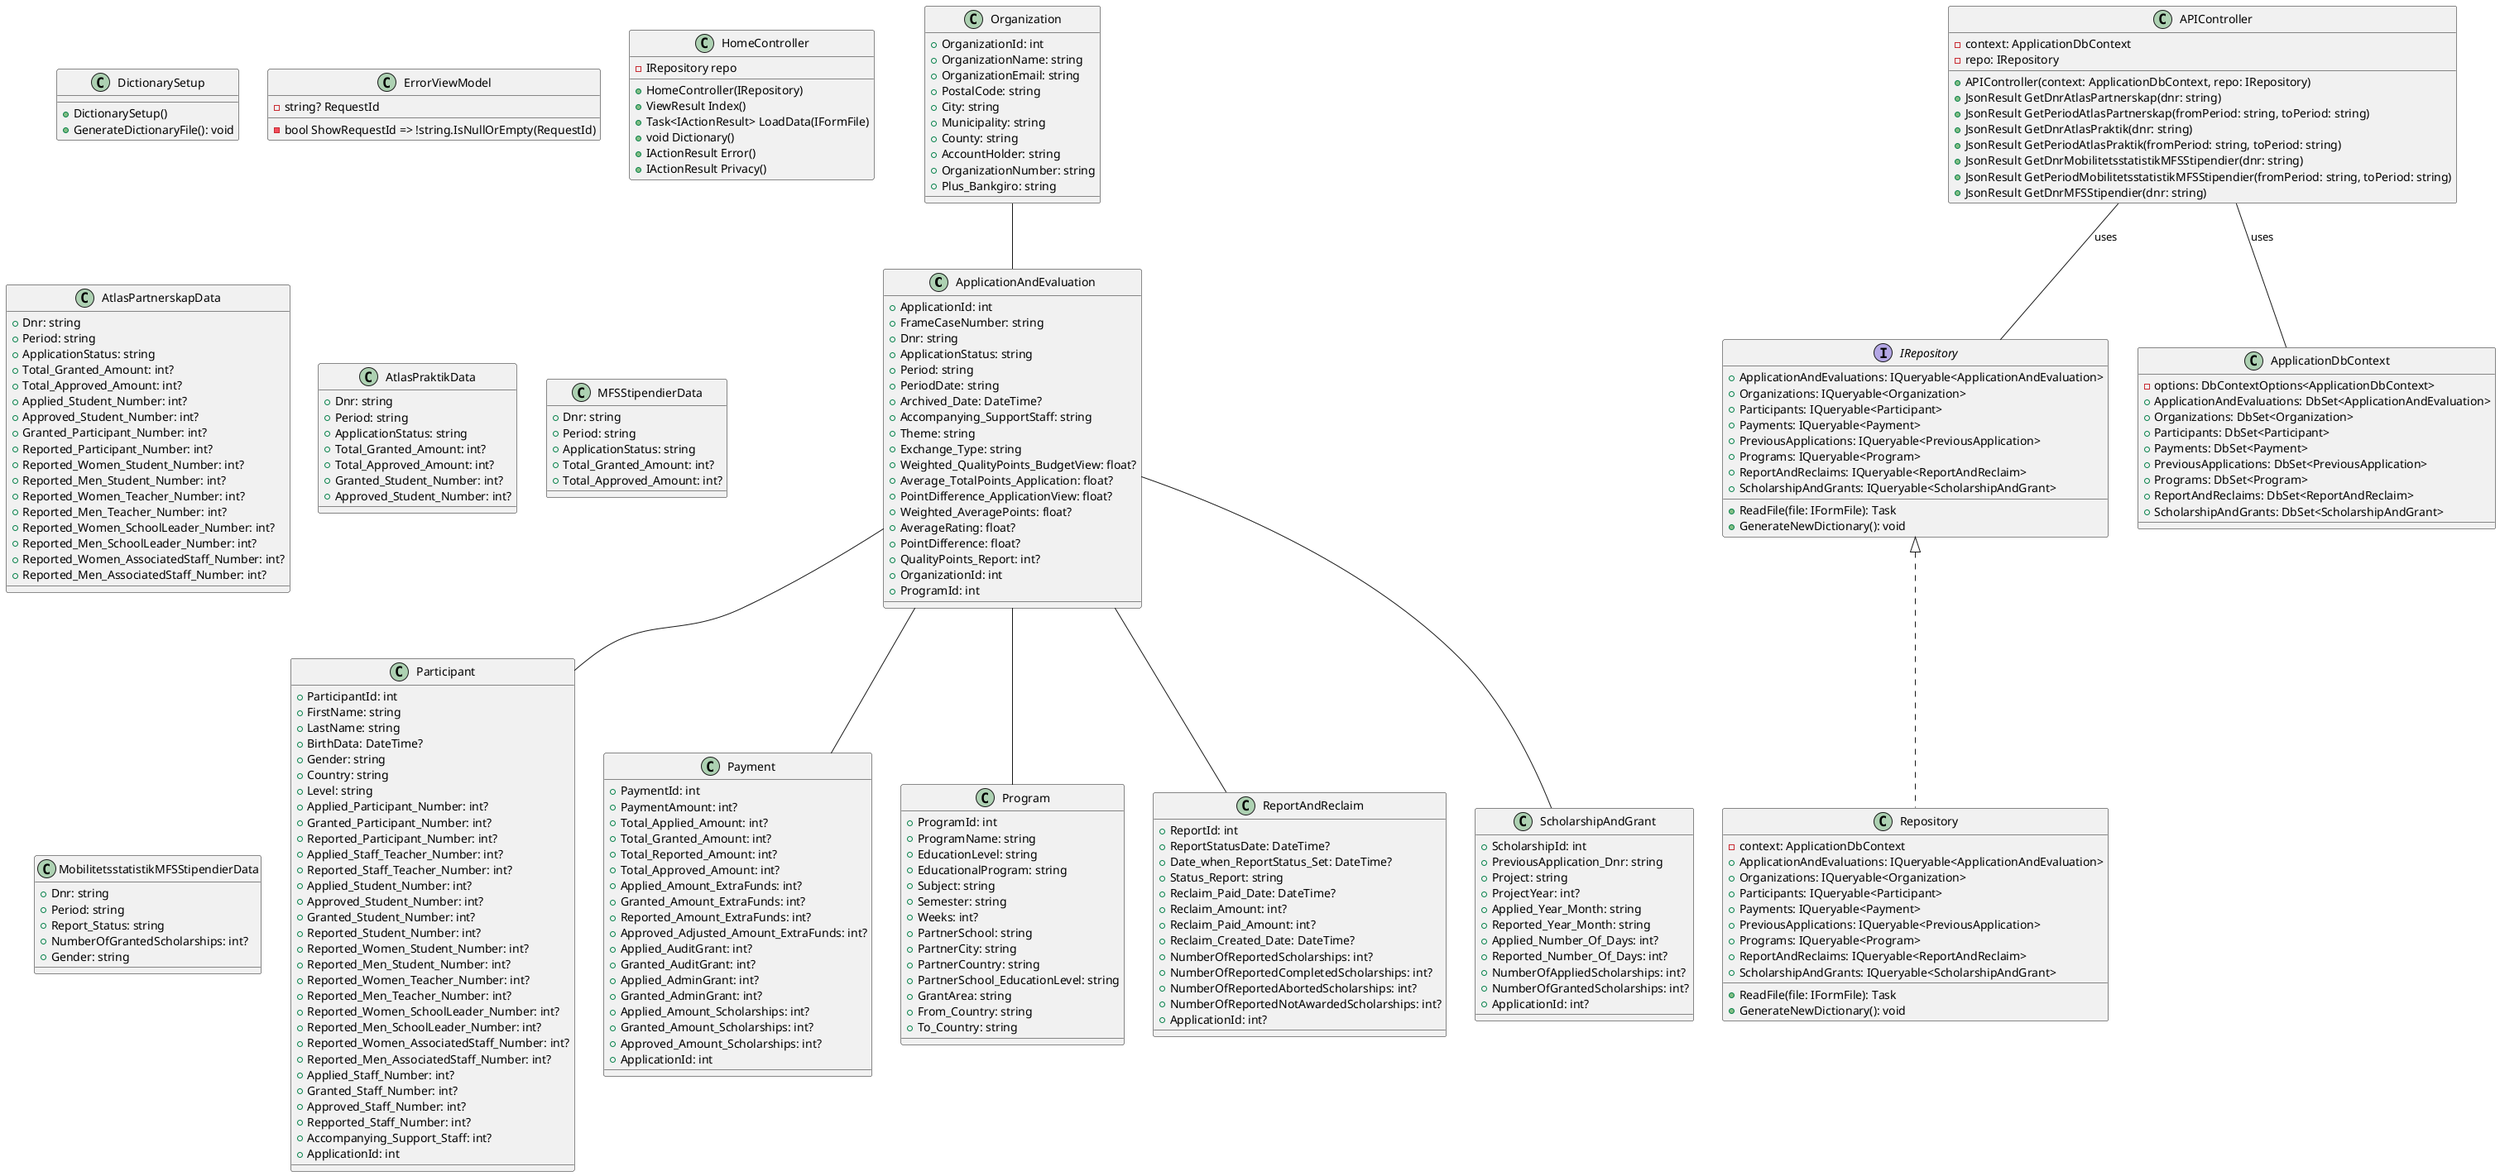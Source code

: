 @startuml
class ApplicationAndEvaluation {
    +ApplicationId: int
    +FrameCaseNumber: string
    +Dnr: string
    +ApplicationStatus: string
    +Period: string
    +PeriodDate: string
    +Archived_Date: DateTime?
    +Accompanying_SupportStaff: string
    +Theme: string
    +Exchange_Type: string
    +Weighted_QualityPoints_BudgetView: float?
    +Average_TotalPoints_Application: float?
    +PointDifference_ApplicationView: float?
    +Weighted_AveragePoints: float?
    +AverageRating: float?
    +PointDifference: float?
    +QualityPoints_Report: int?
    +OrganizationId: int
    +ProgramId: int
}

class Organization {
    +OrganizationId: int
    +OrganizationName: string
    +OrganizationEmail: string
    +PostalCode: string
    +City: string
    +Municipality: string
    +County: string
    +AccountHolder: string
    +OrganizationNumber: string
    +Plus_Bankgiro: string
}

class Participant {
    +ParticipantId: int
    +FirstName: string
    +LastName: string
    +BirthData: DateTime?
    +Gender: string
    +Country: string
    +Level: string
    +Applied_Participant_Number: int?
    +Granted_Participant_Number: int?
    +Reported_Participant_Number: int?
    +Applied_Staff_Teacher_Number: int?
    +Reported_Staff_Teacher_Number: int?
    +Applied_Student_Number: int?
    +Approved_Student_Number: int?
    +Granted_Student_Number: int?
    +Reported_Student_Number: int?
    +Reported_Women_Student_Number: int?
    +Reported_Men_Student_Number: int?
    +Reported_Women_Teacher_Number: int?
    +Reported_Men_Teacher_Number: int?
    +Reported_Women_SchoolLeader_Number: int?
    +Reported_Men_SchoolLeader_Number: int?
    +Reported_Women_AssociatedStaff_Number: int?
    +Reported_Men_AssociatedStaff_Number: int?
    +Applied_Staff_Number: int?
    +Granted_Staff_Number: int?
    +Approved_Staff_Number: int?
    +Repported_Staff_Number: int?
    +Accompanying_Support_Staff: int?
    +ApplicationId: int
}

class Payment {
    +PaymentId: int
    +PaymentAmount: int?
    +Total_Applied_Amount: int?
    +Total_Granted_Amount: int?
    +Total_Reported_Amount: int?
    +Total_Approved_Amount: int?
    +Applied_Amount_ExtraFunds: int?
    +Granted_Amount_ExtraFunds: int?
    +Reported_Amount_ExtraFunds: int?
    +Approved_Adjusted_Amount_ExtraFunds: int?
    +Applied_AuditGrant: int?
    +Granted_AuditGrant: int?
    +Applied_AdminGrant: int?
    +Granted_AdminGrant: int?
    +Applied_Amount_Scholarships: int?
    +Granted_Amount_Scholarships: int?
    +Approved_Amount_Scholarships: int?
    +ApplicationId: int
}

class Program {
    +ProgramId: int
    +ProgramName: string
    +EducationLevel: string
    +EducationalProgram: string
    +Subject: string
    +Semester: string
    +Weeks: int?
    +PartnerSchool: string
    +PartnerCity: string
    +PartnerCountry: string
    +PartnerSchool_EducationLevel: string
    +GrantArea: string
    +From_Country: string
    +To_Country: string
}

class ReportAndReclaim {
    +ReportId: int
    +ReportStatusDate: DateTime?
    +Date_when_ReportStatus_Set: DateTime?
    +Status_Report: string
    +Reclaim_Paid_Date: DateTime?
    +Reclaim_Amount: int?
    +Reclaim_Paid_Amount: int?
    +Reclaim_Created_Date: DateTime?
    +NumberOfReportedScholarships: int?
    +NumberOfReportedCompletedScholarships: int?
    +NumberOfReportedAbortedScholarships: int?
    +NumberOfReportedNotAwardedScholarships: int?
    +ApplicationId: int?
}

class ScholarshipAndGrant {
    +ScholarshipId: int
    +PreviousApplication_Dnr: string
    +Project: string
    +ProjectYear: int?
    +Applied_Year_Month: string
    +Reported_Year_Month: string
    +Applied_Number_Of_Days: int?
    +Reported_Number_Of_Days: int?
    +NumberOfAppliedScholarships: int?
    +NumberOfGrantedScholarships: int?
    +ApplicationId: int?
}

ApplicationAndEvaluation -- Participant
ApplicationAndEvaluation -- Payment
ApplicationAndEvaluation -- Program
Organization -- ApplicationAndEvaluation
ApplicationAndEvaluation -- ReportAndReclaim
ApplicationAndEvaluation -- ScholarshipAndGrant

interface IRepository {
    +ApplicationAndEvaluations: IQueryable<ApplicationAndEvaluation>
    +Organizations: IQueryable<Organization>
    +Participants: IQueryable<Participant>
    +Payments: IQueryable<Payment>
    +PreviousApplications: IQueryable<PreviousApplication>
    +Programs: IQueryable<Program>
    +ReportAndReclaims: IQueryable<ReportAndReclaim>
    +ScholarshipAndGrants: IQueryable<ScholarshipAndGrant>
    +ReadFile(file: IFormFile): Task
    +GenerateNewDictionary(): void
}

class Repository implements IRepository {
    -context: ApplicationDbContext
    +ApplicationAndEvaluations: IQueryable<ApplicationAndEvaluation>
    +Organizations: IQueryable<Organization>
    +Participants: IQueryable<Participant>
    +Payments: IQueryable<Payment>
    +PreviousApplications: IQueryable<PreviousApplication>
    +Programs: IQueryable<Program>
    +ReportAndReclaims: IQueryable<ReportAndReclaim>
    +ScholarshipAndGrants: IQueryable<ScholarshipAndGrant>
    +ReadFile(file: IFormFile): Task
    +GenerateNewDictionary(): void
}

class ApplicationDbContext {
    -options: DbContextOptions<ApplicationDbContext>
    +ApplicationAndEvaluations: DbSet<ApplicationAndEvaluation>
    +Organizations: DbSet<Organization>
    +Participants: DbSet<Participant>
    +Payments: DbSet<Payment>
    +PreviousApplications: DbSet<PreviousApplication>
    +Programs: DbSet<Program>
    +ReportAndReclaims: DbSet<ReportAndReclaim>
    +ScholarshipAndGrants: DbSet<ScholarshipAndGrant>
}

class DictionarySetup {
    +DictionarySetup()
    +GenerateDictionaryFile(): void
}

class ErrorViewModel {
    - string? RequestId
    - bool ShowRequestId => !string.IsNullOrEmpty(RequestId)
}

class HomeController {
    - IRepository repo
    + HomeController(IRepository)
    + ViewResult Index()
    + Task<IActionResult> LoadData(IFormFile)
    + void Dictionary()
    + IActionResult Error()
    + IActionResult Privacy()
}

class APIController {
    - context: ApplicationDbContext
    - repo: IRepository
    + APIController(context: ApplicationDbContext, repo: IRepository)
    + JsonResult GetDnrAtlasPartnerskap(dnr: string)
    + JsonResult GetPeriodAtlasPartnerskap(fromPeriod: string, toPeriod: string)
    + JsonResult GetDnrAtlasPraktik(dnr: string)
    + JsonResult GetPeriodAtlasPraktik(fromPeriod: string, toPeriod: string)
    + JsonResult GetDnrMobilitetsstatistikMFSStipendier(dnr: string)
    + JsonResult GetPeriodMobilitetsstatistikMFSStipendier(fromPeriod: string, toPeriod: string)
    + JsonResult GetDnrMFSStipendier(dnr: string)
}

APIController -- ApplicationDbContext : uses
APIController -- IRepository : uses

class AtlasPartnerskapData {
    +Dnr: string
    +Period: string
    +ApplicationStatus: string
    +Total_Granted_Amount: int?
    +Total_Approved_Amount: int?
    +Applied_Student_Number: int?
    +Approved_Student_Number: int?
    +Granted_Participant_Number: int?
    +Reported_Participant_Number: int?
    +Reported_Women_Student_Number: int?
    +Reported_Men_Student_Number: int?
    +Reported_Women_Teacher_Number: int?
    +Reported_Men_Teacher_Number: int?
    +Reported_Women_SchoolLeader_Number: int?
    +Reported_Men_SchoolLeader_Number: int?
    +Reported_Women_AssociatedStaff_Number: int?
    +Reported_Men_AssociatedStaff_Number: int?
}

class AtlasPraktikData {
    +Dnr: string
    +Period: string
    +ApplicationStatus: string
    +Total_Granted_Amount: int?
    +Total_Approved_Amount: int?
    +Granted_Student_Number: int?
    +Approved_Student_Number: int?
}

class MFSStipendierData {
    +Dnr: string
    +Period: string
    +ApplicationStatus: string
    +Total_Granted_Amount: int?
    +Total_Approved_Amount: int?
}

class MobilitetsstatistikMFSStipendierData {
    +Dnr: string
    +Period: string
    +Report_Status: string
    +NumberOfGrantedScholarships: int?
    +Gender: string
}
@enduml